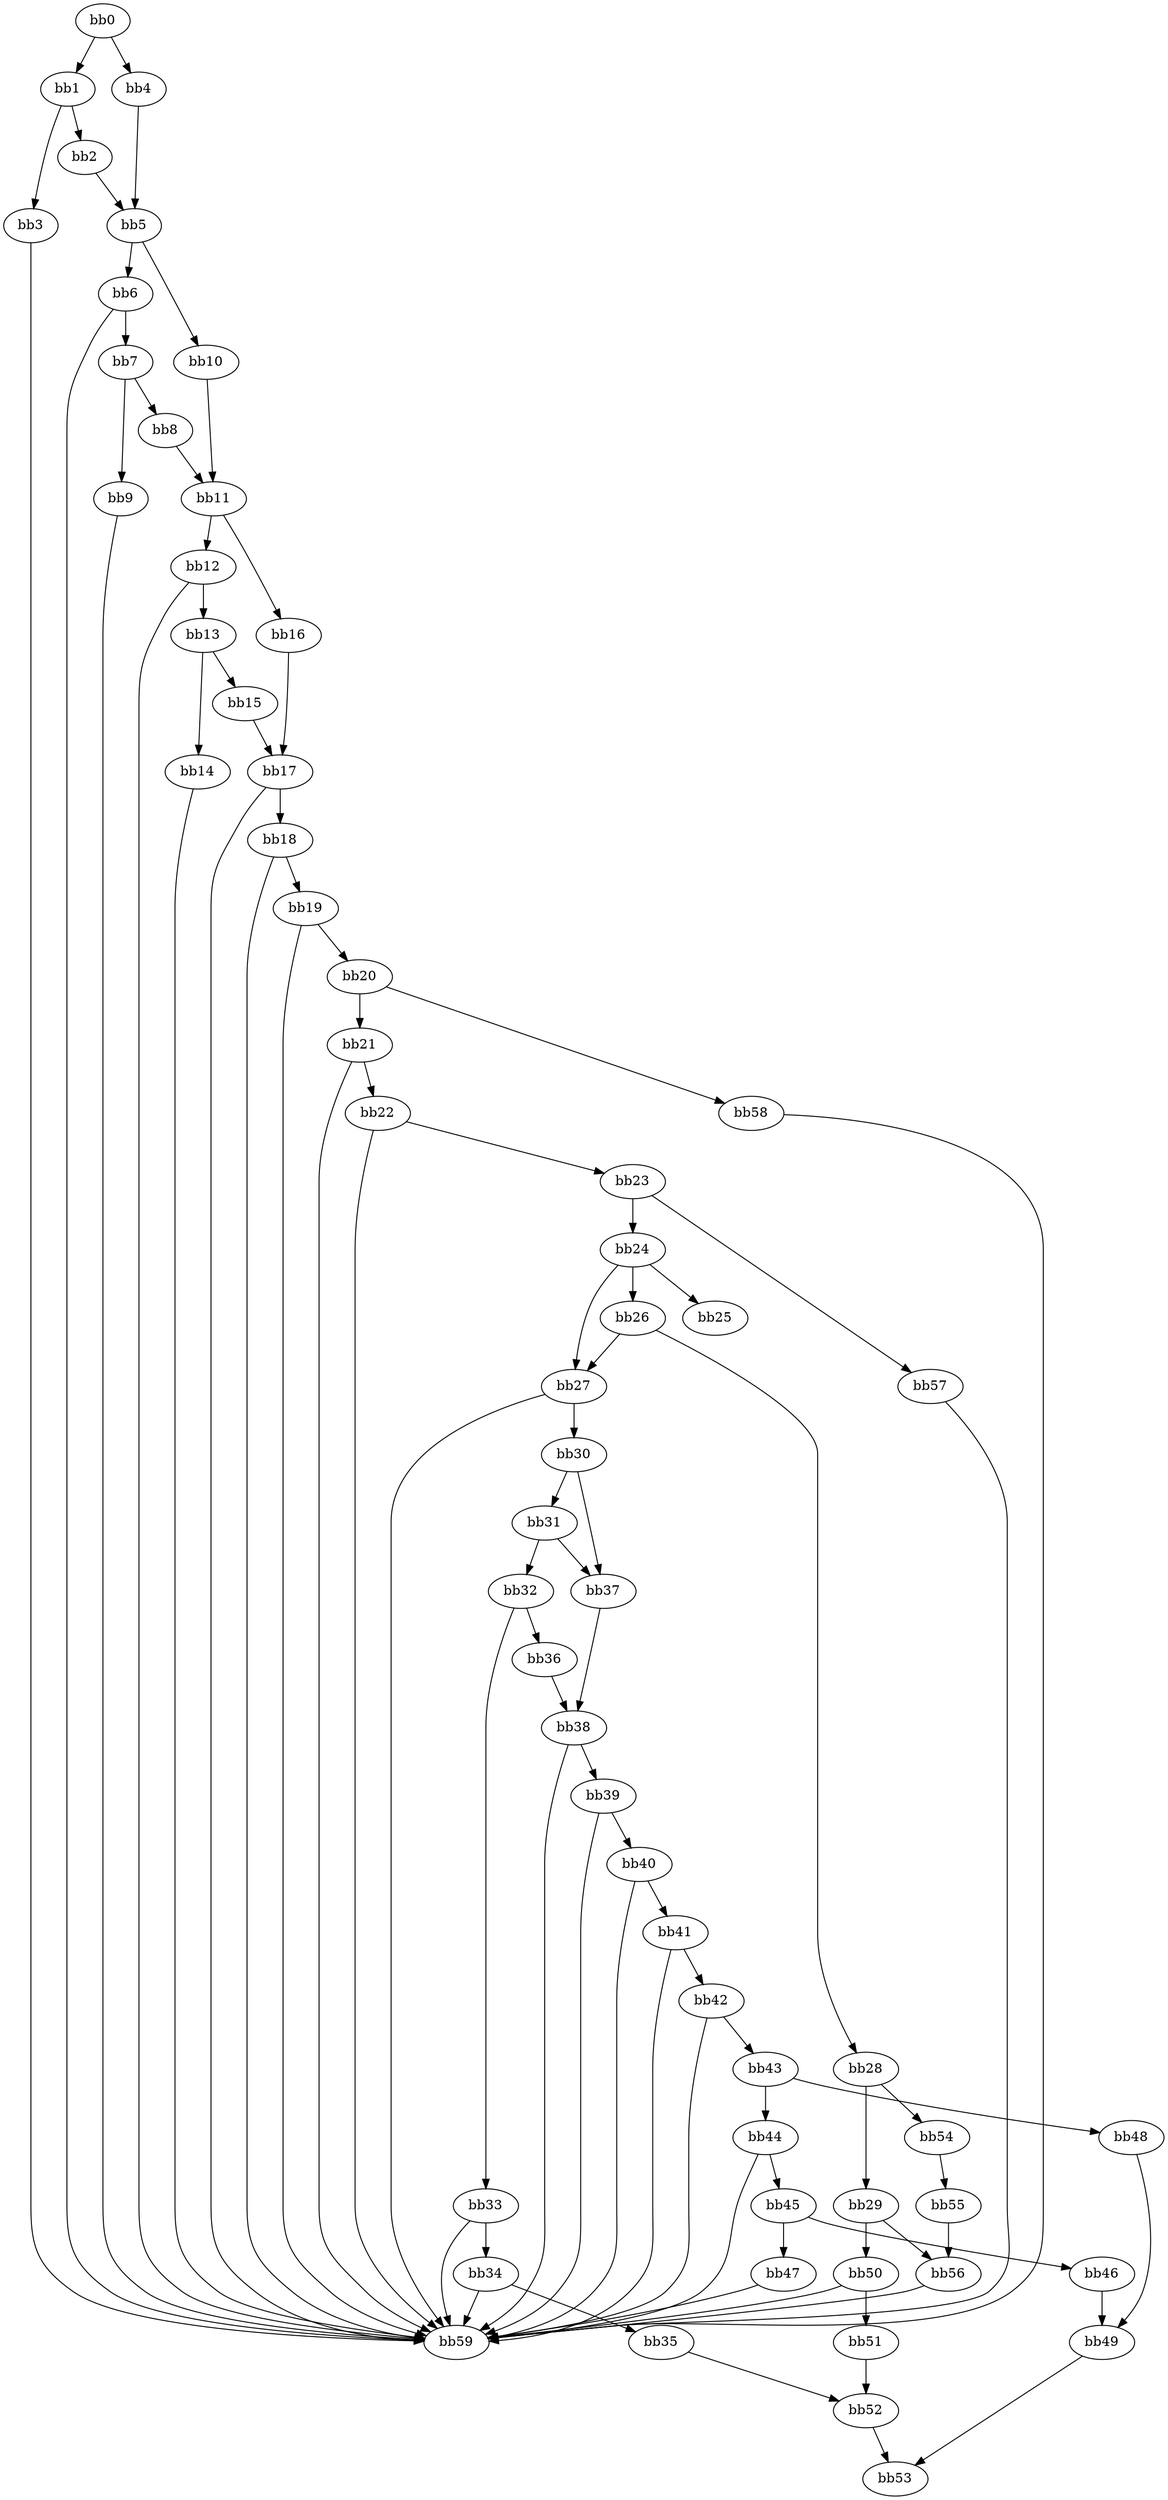 digraph {
    0 [ label = "bb0\l" ]
    1 [ label = "bb1\l" ]
    2 [ label = "bb2\l" ]
    3 [ label = "bb3\l" ]
    4 [ label = "bb4\l" ]
    5 [ label = "bb5\l" ]
    6 [ label = "bb6\l" ]
    7 [ label = "bb7\l" ]
    8 [ label = "bb8\l" ]
    9 [ label = "bb9\l" ]
    10 [ label = "bb10\l" ]
    11 [ label = "bb11\l" ]
    12 [ label = "bb12\l" ]
    13 [ label = "bb13\l" ]
    14 [ label = "bb14\l" ]
    15 [ label = "bb15\l" ]
    16 [ label = "bb16\l" ]
    17 [ label = "bb17\l" ]
    18 [ label = "bb18\l" ]
    19 [ label = "bb19\l" ]
    20 [ label = "bb20\l" ]
    21 [ label = "bb21\l" ]
    22 [ label = "bb22\l" ]
    23 [ label = "bb23\l" ]
    24 [ label = "bb24\l" ]
    25 [ label = "bb25\l" ]
    26 [ label = "bb26\l" ]
    27 [ label = "bb27\l" ]
    28 [ label = "bb28\l" ]
    29 [ label = "bb29\l" ]
    30 [ label = "bb30\l" ]
    31 [ label = "bb31\l" ]
    32 [ label = "bb32\l" ]
    33 [ label = "bb33\l" ]
    34 [ label = "bb34\l" ]
    35 [ label = "bb35\l" ]
    36 [ label = "bb36\l" ]
    37 [ label = "bb37\l" ]
    38 [ label = "bb38\l" ]
    39 [ label = "bb39\l" ]
    40 [ label = "bb40\l" ]
    41 [ label = "bb41\l" ]
    42 [ label = "bb42\l" ]
    43 [ label = "bb43\l" ]
    44 [ label = "bb44\l" ]
    45 [ label = "bb45\l" ]
    46 [ label = "bb46\l" ]
    47 [ label = "bb47\l" ]
    48 [ label = "bb48\l" ]
    49 [ label = "bb49\l" ]
    50 [ label = "bb50\l" ]
    51 [ label = "bb51\l" ]
    52 [ label = "bb52\l" ]
    53 [ label = "bb53\l" ]
    54 [ label = "bb54\l" ]
    55 [ label = "bb55\l" ]
    56 [ label = "bb56\l" ]
    57 [ label = "bb57\l" ]
    58 [ label = "bb58\l" ]
    59 [ label = "bb59\l" ]
    0 -> 1 [ ]
    0 -> 4 [ ]
    1 -> 2 [ ]
    1 -> 3 [ ]
    2 -> 5 [ ]
    3 -> 59 [ ]
    4 -> 5 [ ]
    5 -> 6 [ ]
    5 -> 10 [ ]
    6 -> 7 [ ]
    6 -> 59 [ ]
    7 -> 8 [ ]
    7 -> 9 [ ]
    8 -> 11 [ ]
    9 -> 59 [ ]
    10 -> 11 [ ]
    11 -> 12 [ ]
    11 -> 16 [ ]
    12 -> 13 [ ]
    12 -> 59 [ ]
    13 -> 14 [ ]
    13 -> 15 [ ]
    14 -> 59 [ ]
    15 -> 17 [ ]
    16 -> 17 [ ]
    17 -> 18 [ ]
    17 -> 59 [ ]
    18 -> 19 [ ]
    18 -> 59 [ ]
    19 -> 20 [ ]
    19 -> 59 [ ]
    20 -> 21 [ ]
    20 -> 58 [ ]
    21 -> 22 [ ]
    21 -> 59 [ ]
    22 -> 23 [ ]
    22 -> 59 [ ]
    23 -> 24 [ ]
    23 -> 57 [ ]
    24 -> 25 [ ]
    24 -> 26 [ ]
    24 -> 27 [ ]
    26 -> 27 [ ]
    26 -> 28 [ ]
    27 -> 30 [ ]
    27 -> 59 [ ]
    28 -> 29 [ ]
    28 -> 54 [ ]
    29 -> 50 [ ]
    29 -> 56 [ ]
    30 -> 31 [ ]
    30 -> 37 [ ]
    31 -> 32 [ ]
    31 -> 37 [ ]
    32 -> 33 [ ]
    32 -> 36 [ ]
    33 -> 34 [ ]
    33 -> 59 [ ]
    34 -> 35 [ ]
    34 -> 59 [ ]
    35 -> 52 [ ]
    36 -> 38 [ ]
    37 -> 38 [ ]
    38 -> 39 [ ]
    38 -> 59 [ ]
    39 -> 40 [ ]
    39 -> 59 [ ]
    40 -> 41 [ ]
    40 -> 59 [ ]
    41 -> 42 [ ]
    41 -> 59 [ ]
    42 -> 43 [ ]
    42 -> 59 [ ]
    43 -> 44 [ ]
    43 -> 48 [ ]
    44 -> 45 [ ]
    44 -> 59 [ ]
    45 -> 46 [ ]
    45 -> 47 [ ]
    46 -> 49 [ ]
    47 -> 59 [ ]
    48 -> 49 [ ]
    49 -> 53 [ ]
    50 -> 51 [ ]
    50 -> 59 [ ]
    51 -> 52 [ ]
    52 -> 53 [ ]
    54 -> 55 [ ]
    55 -> 56 [ ]
    56 -> 59 [ ]
    57 -> 59 [ ]
    58 -> 59 [ ]
}

